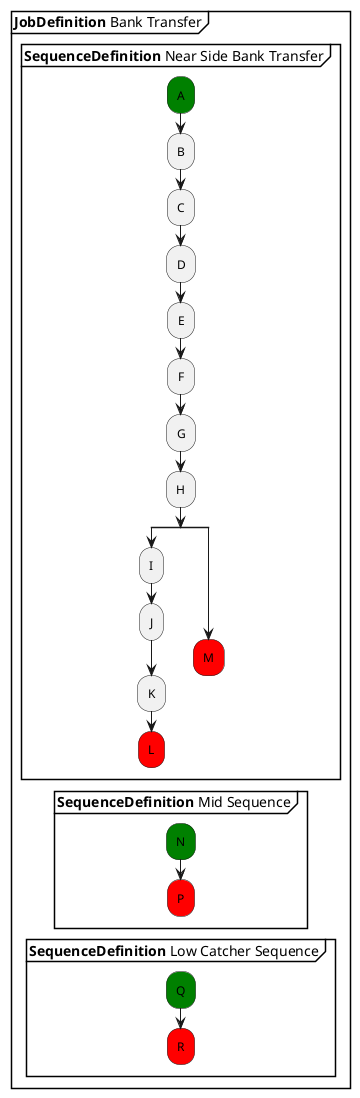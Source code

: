 /'

Tutorial - Bank Transfer Example
  
'/

@startuml 
partition "**JobDefinition** Bank Transfer" {
group **SequenceDefinition** Near Side Bank Transfer
      #green:A;
      :B;
      :C;
      :D;
      :E;
      :F;
      :G;
      :H;
  split
      :I;
      :J;
      :K;
      #red:L;
      detach
  split again
      #red:M;
      detach
  end split    
end group
detach
group **SequenceDefinition** Mid Sequence
      #green:N;
      #red:P;
end group
detach
group **SequenceDefinition** Low Catcher Sequence
      #green:Q;
      #red:R;
end group
}      
@enduml